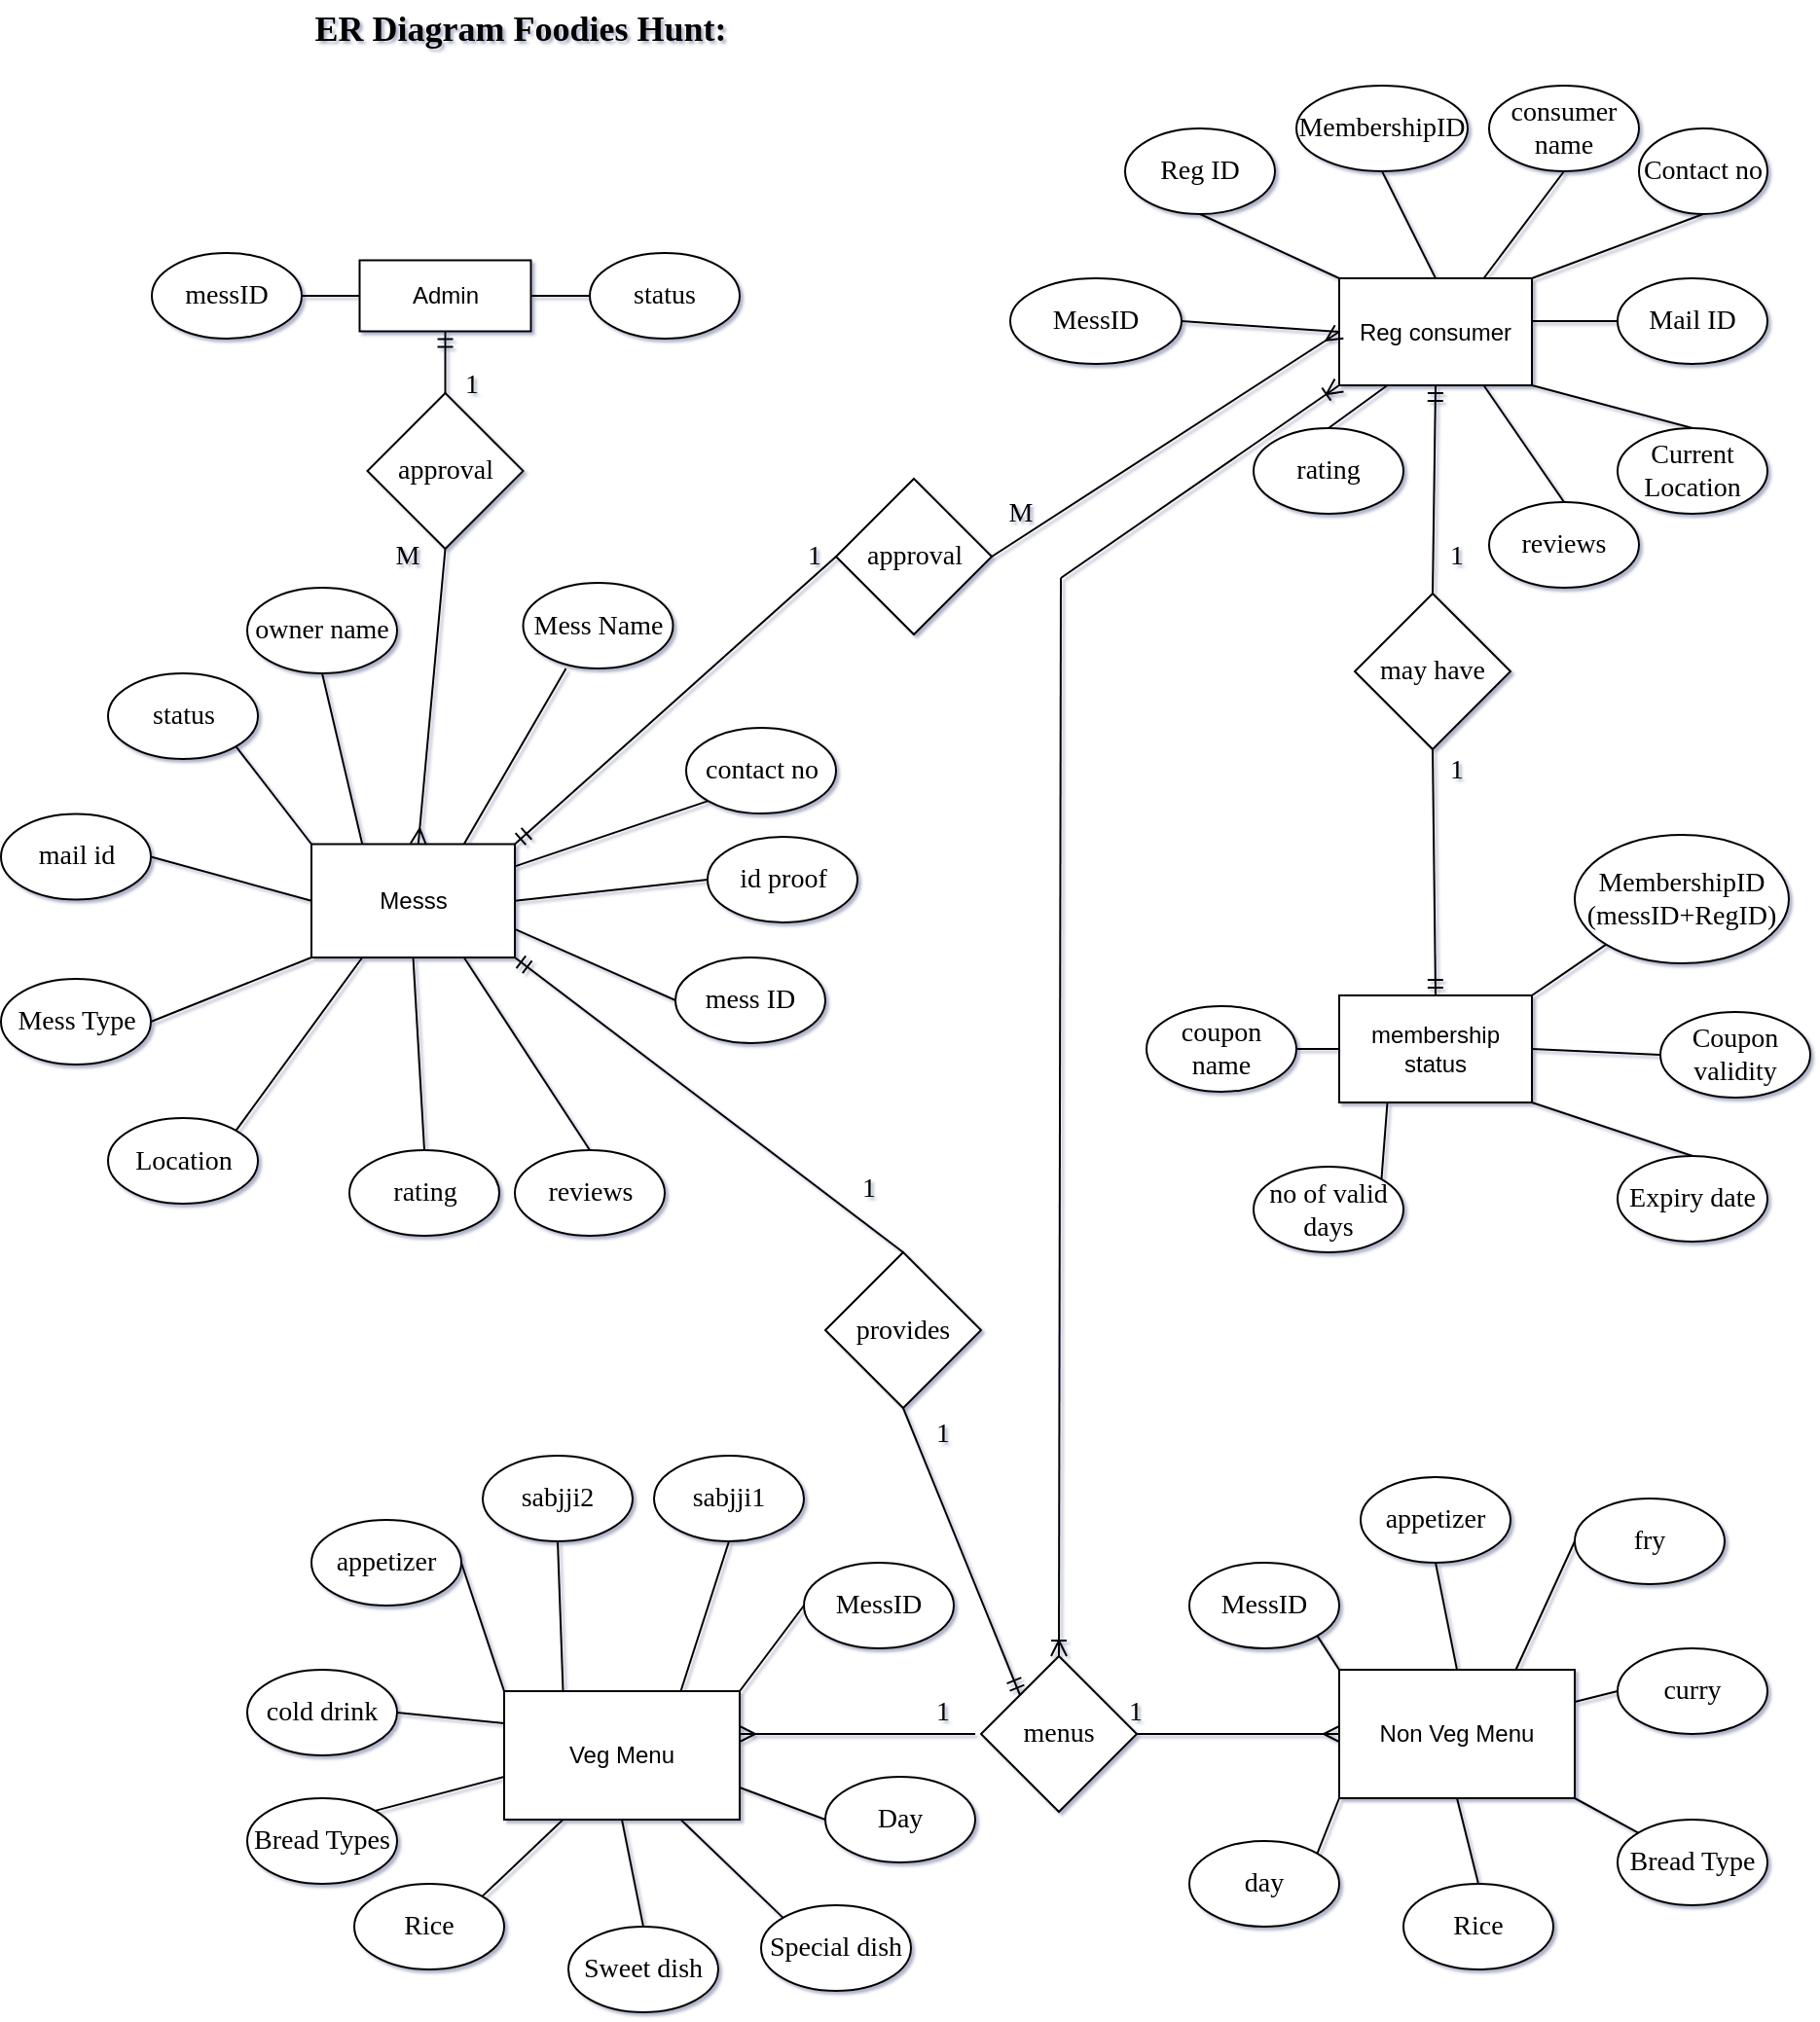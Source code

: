 <mxfile version="17.0.0" type="device"><diagram id="Vto8iyO0m0WYX1umRSHw" name="Page-1"><mxGraphModel dx="2048" dy="676" grid="1" gridSize="11" guides="1" tooltips="1" connect="1" arrows="1" fold="1" page="1" pageScale="1" pageWidth="827" pageHeight="1169" math="0" shadow="1"><root><mxCell id="0"/><mxCell id="1" parent="0"/><mxCell id="IKdw0gJrzsPJhtCmlgqK-18" style="edgeStyle=orthogonalEdgeStyle;rounded=0;orthogonalLoop=1;jettySize=auto;html=1;exitX=1;exitY=0;exitDx=0;exitDy=0;" parent="1" source="51Yl3CNWjhqK3Wz0sRvS-1" edge="1"><mxGeometry relative="1" as="geometry"><mxPoint x="160" y="445" as="targetPoint"/></mxGeometry></mxCell><mxCell id="51Yl3CNWjhqK3Wz0sRvS-1" value="Messs" style="rounded=0;whiteSpace=wrap;html=1;" parent="1" vertex="1"><mxGeometry x="55" y="444.75" width="104.5" height="58.25" as="geometry"/></mxCell><mxCell id="51Yl3CNWjhqK3Wz0sRvS-3" value="id proof" style="ellipse;whiteSpace=wrap;html=1;fontFamily=Times New Roman;fontSize=14;" parent="1" vertex="1"><mxGeometry x="258.5" y="441" width="77" height="44" as="geometry"/></mxCell><mxCell id="51Yl3CNWjhqK3Wz0sRvS-4" value="contact no" style="ellipse;whiteSpace=wrap;html=1;fontFamily=Times New Roman;fontSize=14;" parent="1" vertex="1"><mxGeometry x="247.5" y="385" width="77" height="44" as="geometry"/></mxCell><mxCell id="51Yl3CNWjhqK3Wz0sRvS-5" value="owner name" style="ellipse;whiteSpace=wrap;html=1;fontFamily=Times New Roman;fontSize=14;" parent="1" vertex="1"><mxGeometry x="22" y="313" width="77" height="44" as="geometry"/></mxCell><mxCell id="51Yl3CNWjhqK3Wz0sRvS-7" value="mail id" style="ellipse;whiteSpace=wrap;html=1;fontFamily=Times New Roman;fontSize=14;" parent="1" vertex="1"><mxGeometry x="-104.5" y="429.25" width="77" height="44" as="geometry"/></mxCell><mxCell id="51Yl3CNWjhqK3Wz0sRvS-13" value="reviews" style="ellipse;whiteSpace=wrap;html=1;fontFamily=Times New Roman;fontSize=14;" parent="1" vertex="1"><mxGeometry x="159.5" y="602" width="77" height="44" as="geometry"/></mxCell><mxCell id="51Yl3CNWjhqK3Wz0sRvS-14" value="status" style="ellipse;whiteSpace=wrap;html=1;fontFamily=Times New Roman;fontSize=14;" parent="1" vertex="1"><mxGeometry x="-49.5" y="357" width="77" height="44" as="geometry"/></mxCell><mxCell id="51Yl3CNWjhqK3Wz0sRvS-15" value="Mess Name" style="ellipse;whiteSpace=wrap;html=1;fontFamily=Times New Roman;fontSize=14;" parent="1" vertex="1"><mxGeometry x="163.75" y="310.5" width="77" height="44" as="geometry"/></mxCell><mxCell id="51Yl3CNWjhqK3Wz0sRvS-16" value="mess ID" style="ellipse;whiteSpace=wrap;html=1;fontFamily=Times New Roman;fontSize=14;" parent="1" vertex="1"><mxGeometry x="242" y="503" width="77" height="44" as="geometry"/></mxCell><mxCell id="51Yl3CNWjhqK3Wz0sRvS-17" value="rating" style="ellipse;whiteSpace=wrap;html=1;fontFamily=Times New Roman;fontSize=14;" parent="1" vertex="1"><mxGeometry x="74.5" y="602" width="77" height="44" as="geometry"/></mxCell><mxCell id="51Yl3CNWjhqK3Wz0sRvS-18" value="Mess Type" style="ellipse;whiteSpace=wrap;html=1;fontFamily=Times New Roman;fontSize=14;" parent="1" vertex="1"><mxGeometry x="-104.5" y="514" width="77" height="44" as="geometry"/></mxCell><mxCell id="51Yl3CNWjhqK3Wz0sRvS-19" value="Location" style="ellipse;whiteSpace=wrap;html=1;fontFamily=Times New Roman;fontSize=14;" parent="1" vertex="1"><mxGeometry x="-49.5" y="585.5" width="77" height="44" as="geometry"/></mxCell><mxCell id="51Yl3CNWjhqK3Wz0sRvS-22" value="membership status" style="rounded=0;whiteSpace=wrap;html=1;" parent="1" vertex="1"><mxGeometry x="583" y="522.5" width="99" height="55" as="geometry"/></mxCell><mxCell id="51Yl3CNWjhqK3Wz0sRvS-23" value="Coupon validity" style="ellipse;whiteSpace=wrap;html=1;fontFamily=Times New Roman;fontSize=14;" parent="1" vertex="1"><mxGeometry x="748" y="531" width="77" height="44" as="geometry"/></mxCell><mxCell id="51Yl3CNWjhqK3Wz0sRvS-24" value="Expiry date" style="ellipse;whiteSpace=wrap;html=1;fontFamily=Times New Roman;fontSize=14;" parent="1" vertex="1"><mxGeometry x="726" y="605" width="77" height="44" as="geometry"/></mxCell><mxCell id="51Yl3CNWjhqK3Wz0sRvS-25" value="MembershipID&lt;br&gt;(messID+RegID)" style="ellipse;whiteSpace=wrap;html=1;fontFamily=Times New Roman;fontSize=14;" parent="1" vertex="1"><mxGeometry x="704" y="440" width="110" height="66" as="geometry"/></mxCell><mxCell id="51Yl3CNWjhqK3Wz0sRvS-27" value="no of valid days" style="ellipse;whiteSpace=wrap;html=1;fontFamily=Times New Roman;fontSize=14;" parent="1" vertex="1"><mxGeometry x="539" y="610.5" width="77" height="44" as="geometry"/></mxCell><mxCell id="51Yl3CNWjhqK3Wz0sRvS-28" value="coupon name" style="ellipse;whiteSpace=wrap;html=1;fontFamily=Times New Roman;fontSize=14;" parent="1" vertex="1"><mxGeometry x="484" y="528" width="77" height="44" as="geometry"/></mxCell><mxCell id="51Yl3CNWjhqK3Wz0sRvS-33" value="Reg consumer" style="rounded=0;whiteSpace=wrap;html=1;" parent="1" vertex="1"><mxGeometry x="583" y="154" width="99" height="55" as="geometry"/></mxCell><mxCell id="51Yl3CNWjhqK3Wz0sRvS-34" value="Mail ID" style="ellipse;whiteSpace=wrap;html=1;fontFamily=Times New Roman;fontSize=14;" parent="1" vertex="1"><mxGeometry x="726" y="154" width="77" height="44" as="geometry"/></mxCell><mxCell id="51Yl3CNWjhqK3Wz0sRvS-35" value="reviews" style="ellipse;whiteSpace=wrap;html=1;fontFamily=Times New Roman;fontSize=14;" parent="1" vertex="1"><mxGeometry x="660" y="269" width="77" height="44" as="geometry"/></mxCell><mxCell id="51Yl3CNWjhqK3Wz0sRvS-36" value="consumer name" style="ellipse;whiteSpace=wrap;html=1;fontFamily=Times New Roman;fontSize=14;" parent="1" vertex="1"><mxGeometry x="660" y="55" width="77" height="44" as="geometry"/></mxCell><mxCell id="51Yl3CNWjhqK3Wz0sRvS-37" value="Current Location" style="ellipse;whiteSpace=wrap;html=1;fontFamily=Times New Roman;fontSize=14;" parent="1" vertex="1"><mxGeometry x="726" y="231" width="77" height="44" as="geometry"/></mxCell><mxCell id="51Yl3CNWjhqK3Wz0sRvS-38" value="rating" style="ellipse;whiteSpace=wrap;html=1;fontFamily=Times New Roman;fontSize=14;" parent="1" vertex="1"><mxGeometry x="539" y="231" width="77" height="44" as="geometry"/></mxCell><mxCell id="51Yl3CNWjhqK3Wz0sRvS-39" value="Reg ID" style="ellipse;whiteSpace=wrap;html=1;fontFamily=Times New Roman;fontSize=14;" parent="1" vertex="1"><mxGeometry x="473" y="77" width="77" height="44" as="geometry"/></mxCell><mxCell id="51Yl3CNWjhqK3Wz0sRvS-40" value="Contact no" style="ellipse;whiteSpace=wrap;html=1;fontFamily=Times New Roman;fontSize=14;" parent="1" vertex="1"><mxGeometry x="737" y="77" width="66" height="44" as="geometry"/></mxCell><mxCell id="51Yl3CNWjhqK3Wz0sRvS-45" value="Veg Menu" style="rounded=0;whiteSpace=wrap;html=1;" parent="1" vertex="1"><mxGeometry x="154" y="880" width="121" height="66" as="geometry"/></mxCell><mxCell id="51Yl3CNWjhqK3Wz0sRvS-46" value="MessID" style="ellipse;whiteSpace=wrap;html=1;fontFamily=Times New Roman;fontSize=14;" parent="1" vertex="1"><mxGeometry x="308" y="814" width="77" height="44" as="geometry"/></mxCell><mxCell id="51Yl3CNWjhqK3Wz0sRvS-47" value="Rice" style="ellipse;whiteSpace=wrap;html=1;fontFamily=Times New Roman;fontSize=14;" parent="1" vertex="1"><mxGeometry x="77" y="979" width="77" height="44" as="geometry"/></mxCell><mxCell id="51Yl3CNWjhqK3Wz0sRvS-48" value="cold drink" style="ellipse;whiteSpace=wrap;html=1;fontFamily=Times New Roman;fontSize=14;" parent="1" vertex="1"><mxGeometry x="22" y="869" width="77" height="44" as="geometry"/></mxCell><mxCell id="51Yl3CNWjhqK3Wz0sRvS-49" value="sabjji2" style="ellipse;whiteSpace=wrap;html=1;fontFamily=Times New Roman;fontSize=14;" parent="1" vertex="1"><mxGeometry x="143" y="759" width="77" height="44" as="geometry"/></mxCell><mxCell id="51Yl3CNWjhqK3Wz0sRvS-50" value="Sweet dish" style="ellipse;whiteSpace=wrap;html=1;fontFamily=Times New Roman;fontSize=14;" parent="1" vertex="1"><mxGeometry x="187" y="1001" width="77" height="44" as="geometry"/></mxCell><mxCell id="51Yl3CNWjhqK3Wz0sRvS-51" value="Bread Types" style="ellipse;whiteSpace=wrap;html=1;fontFamily=Times New Roman;fontSize=14;" parent="1" vertex="1"><mxGeometry x="22" y="935" width="77" height="44" as="geometry"/></mxCell><mxCell id="51Yl3CNWjhqK3Wz0sRvS-52" value="appetizer" style="ellipse;whiteSpace=wrap;html=1;fontFamily=Times New Roman;fontSize=14;" parent="1" vertex="1"><mxGeometry x="55" y="792" width="77" height="44" as="geometry"/></mxCell><mxCell id="51Yl3CNWjhqK3Wz0sRvS-53" value="sabjji1" style="ellipse;whiteSpace=wrap;html=1;fontFamily=Times New Roman;fontSize=14;" parent="1" vertex="1"><mxGeometry x="231" y="759" width="77" height="44" as="geometry"/></mxCell><mxCell id="51Yl3CNWjhqK3Wz0sRvS-54" value="Special dish" style="ellipse;whiteSpace=wrap;html=1;fontFamily=Times New Roman;fontSize=14;" parent="1" vertex="1"><mxGeometry x="286" y="990" width="77" height="44" as="geometry"/></mxCell><mxCell id="51Yl3CNWjhqK3Wz0sRvS-57" value="Day" style="ellipse;whiteSpace=wrap;html=1;fontFamily=Times New Roman;fontSize=14;" parent="1" vertex="1"><mxGeometry x="319" y="924" width="77" height="44" as="geometry"/></mxCell><mxCell id="51Yl3CNWjhqK3Wz0sRvS-58" value="Non Veg Menu" style="rounded=0;whiteSpace=wrap;html=1;" parent="1" vertex="1"><mxGeometry x="583" y="869" width="121" height="66" as="geometry"/></mxCell><mxCell id="51Yl3CNWjhqK3Wz0sRvS-59" value="MessID" style="ellipse;whiteSpace=wrap;html=1;fontFamily=Times New Roman;fontSize=14;" parent="1" vertex="1"><mxGeometry x="506" y="814" width="77" height="44" as="geometry"/></mxCell><mxCell id="51Yl3CNWjhqK3Wz0sRvS-60" value="Rice" style="ellipse;whiteSpace=wrap;html=1;fontFamily=Times New Roman;fontSize=14;" parent="1" vertex="1"><mxGeometry x="616" y="979" width="77" height="44" as="geometry"/></mxCell><mxCell id="51Yl3CNWjhqK3Wz0sRvS-62" value="fry" style="ellipse;whiteSpace=wrap;html=1;fontFamily=Times New Roman;fontSize=14;" parent="1" vertex="1"><mxGeometry x="704" y="781" width="77" height="44" as="geometry"/></mxCell><mxCell id="51Yl3CNWjhqK3Wz0sRvS-64" value="day" style="ellipse;whiteSpace=wrap;html=1;fontFamily=Times New Roman;fontSize=14;" parent="1" vertex="1"><mxGeometry x="506" y="957" width="77" height="44" as="geometry"/></mxCell><mxCell id="51Yl3CNWjhqK3Wz0sRvS-65" value="appetizer" style="ellipse;whiteSpace=wrap;html=1;fontFamily=Times New Roman;fontSize=14;" parent="1" vertex="1"><mxGeometry x="594" y="770" width="77" height="44" as="geometry"/></mxCell><mxCell id="51Yl3CNWjhqK3Wz0sRvS-66" value="curry" style="ellipse;whiteSpace=wrap;html=1;fontFamily=Times New Roman;fontSize=14;" parent="1" vertex="1"><mxGeometry x="726" y="858" width="77" height="44" as="geometry"/></mxCell><mxCell id="51Yl3CNWjhqK3Wz0sRvS-67" value="Bread Type" style="ellipse;whiteSpace=wrap;html=1;fontFamily=Times New Roman;fontSize=14;" parent="1" vertex="1"><mxGeometry x="726" y="946" width="77" height="44" as="geometry"/></mxCell><mxCell id="51Yl3CNWjhqK3Wz0sRvS-78" value="" style="endArrow=none;html=1;rounded=0;fontFamily=Times New Roman;fontSize=14;entryX=0.25;entryY=1;entryDx=0;entryDy=0;exitX=1;exitY=0;exitDx=0;exitDy=0;" parent="1" source="51Yl3CNWjhqK3Wz0sRvS-27" target="51Yl3CNWjhqK3Wz0sRvS-22" edge="1"><mxGeometry width="50" height="50" relative="1" as="geometry"><mxPoint x="396" y="853" as="sourcePoint"/><mxPoint x="446" y="803" as="targetPoint"/></mxGeometry></mxCell><mxCell id="51Yl3CNWjhqK3Wz0sRvS-79" value="" style="endArrow=none;html=1;rounded=0;fontFamily=Times New Roman;fontSize=14;entryX=1;entryY=1;entryDx=0;entryDy=0;exitX=0.5;exitY=0;exitDx=0;exitDy=0;" parent="1" source="51Yl3CNWjhqK3Wz0sRvS-24" target="51Yl3CNWjhqK3Wz0sRvS-22" edge="1"><mxGeometry width="50" height="50" relative="1" as="geometry"><mxPoint x="407" y="864" as="sourcePoint"/><mxPoint x="457" y="814" as="targetPoint"/></mxGeometry></mxCell><mxCell id="51Yl3CNWjhqK3Wz0sRvS-80" value="" style="endArrow=none;html=1;rounded=0;fontFamily=Times New Roman;fontSize=14;exitX=0;exitY=0.5;exitDx=0;exitDy=0;" parent="1" source="51Yl3CNWjhqK3Wz0sRvS-22" edge="1"><mxGeometry width="50" height="50" relative="1" as="geometry"><mxPoint x="418" y="875" as="sourcePoint"/><mxPoint x="561" y="550" as="targetPoint"/></mxGeometry></mxCell><mxCell id="51Yl3CNWjhqK3Wz0sRvS-82" value="" style="endArrow=none;html=1;rounded=0;fontFamily=Times New Roman;fontSize=14;entryX=0;entryY=1;entryDx=0;entryDy=0;exitX=1;exitY=0;exitDx=0;exitDy=0;" parent="1" source="51Yl3CNWjhqK3Wz0sRvS-22" target="51Yl3CNWjhqK3Wz0sRvS-25" edge="1"><mxGeometry width="50" height="50" relative="1" as="geometry"><mxPoint x="682" y="517" as="sourcePoint"/><mxPoint x="668.25" y="588.5" as="targetPoint"/></mxGeometry></mxCell><mxCell id="51Yl3CNWjhqK3Wz0sRvS-84" value="" style="endArrow=none;html=1;rounded=0;fontFamily=Times New Roman;fontSize=14;entryX=0;entryY=0.5;entryDx=0;entryDy=0;exitX=1;exitY=0.5;exitDx=0;exitDy=0;" parent="1" source="51Yl3CNWjhqK3Wz0sRvS-22" target="51Yl3CNWjhqK3Wz0sRvS-23" edge="1"><mxGeometry width="50" height="50" relative="1" as="geometry"><mxPoint x="698.5" y="665.5" as="sourcePoint"/><mxPoint x="690.25" y="610.5" as="targetPoint"/></mxGeometry></mxCell><mxCell id="51Yl3CNWjhqK3Wz0sRvS-89" value="" style="endArrow=none;html=1;rounded=0;fontFamily=Times New Roman;fontSize=14;entryX=0;entryY=0.5;entryDx=0;entryDy=0;exitX=1;exitY=0;exitDx=0;exitDy=0;" parent="1" source="51Yl3CNWjhqK3Wz0sRvS-45" target="51Yl3CNWjhqK3Wz0sRvS-46" edge="1"><mxGeometry width="50" height="50" relative="1" as="geometry"><mxPoint x="297" y="864" as="sourcePoint"/><mxPoint x="347" y="814" as="targetPoint"/></mxGeometry></mxCell><mxCell id="51Yl3CNWjhqK3Wz0sRvS-90" value="" style="endArrow=none;html=1;rounded=0;fontFamily=Times New Roman;fontSize=14;entryX=1;entryY=0.5;entryDx=0;entryDy=0;exitX=0;exitY=0;exitDx=0;exitDy=0;" parent="1" source="51Yl3CNWjhqK3Wz0sRvS-45" target="51Yl3CNWjhqK3Wz0sRvS-52" edge="1"><mxGeometry width="50" height="50" relative="1" as="geometry"><mxPoint x="286" y="891" as="sourcePoint"/><mxPoint x="319.0" y="847" as="targetPoint"/></mxGeometry></mxCell><mxCell id="51Yl3CNWjhqK3Wz0sRvS-91" value="" style="endArrow=none;html=1;rounded=0;fontFamily=Times New Roman;fontSize=14;exitX=1;exitY=0;exitDx=0;exitDy=0;" parent="1" source="51Yl3CNWjhqK3Wz0sRvS-51" edge="1"><mxGeometry width="50" height="50" relative="1" as="geometry"><mxPoint x="297" y="902" as="sourcePoint"/><mxPoint x="154" y="924" as="targetPoint"/></mxGeometry></mxCell><mxCell id="51Yl3CNWjhqK3Wz0sRvS-92" value="" style="endArrow=none;html=1;rounded=0;fontFamily=Times New Roman;fontSize=14;entryX=1;entryY=0;entryDx=0;entryDy=0;exitX=0.25;exitY=1;exitDx=0;exitDy=0;" parent="1" source="51Yl3CNWjhqK3Wz0sRvS-45" target="51Yl3CNWjhqK3Wz0sRvS-47" edge="1"><mxGeometry width="50" height="50" relative="1" as="geometry"><mxPoint x="308" y="913" as="sourcePoint"/><mxPoint x="341.0" y="869" as="targetPoint"/></mxGeometry></mxCell><mxCell id="51Yl3CNWjhqK3Wz0sRvS-93" value="" style="endArrow=none;html=1;rounded=0;fontFamily=Times New Roman;fontSize=14;entryX=0.5;entryY=0;entryDx=0;entryDy=0;exitX=0.5;exitY=1;exitDx=0;exitDy=0;" parent="1" source="51Yl3CNWjhqK3Wz0sRvS-45" target="51Yl3CNWjhqK3Wz0sRvS-50" edge="1"><mxGeometry width="50" height="50" relative="1" as="geometry"><mxPoint x="319" y="924" as="sourcePoint"/><mxPoint x="352.0" y="880" as="targetPoint"/></mxGeometry></mxCell><mxCell id="51Yl3CNWjhqK3Wz0sRvS-94" value="" style="endArrow=none;html=1;rounded=0;fontFamily=Times New Roman;fontSize=14;entryX=0;entryY=0;entryDx=0;entryDy=0;exitX=0.75;exitY=1;exitDx=0;exitDy=0;" parent="1" source="51Yl3CNWjhqK3Wz0sRvS-45" target="51Yl3CNWjhqK3Wz0sRvS-54" edge="1"><mxGeometry width="50" height="50" relative="1" as="geometry"><mxPoint x="330" y="935" as="sourcePoint"/><mxPoint x="363.0" y="891" as="targetPoint"/></mxGeometry></mxCell><mxCell id="51Yl3CNWjhqK3Wz0sRvS-95" value="" style="endArrow=none;html=1;rounded=0;fontFamily=Times New Roman;fontSize=14;entryX=0;entryY=0.5;entryDx=0;entryDy=0;exitX=1;exitY=0.75;exitDx=0;exitDy=0;" parent="1" source="51Yl3CNWjhqK3Wz0sRvS-45" target="51Yl3CNWjhqK3Wz0sRvS-57" edge="1"><mxGeometry width="50" height="50" relative="1" as="geometry"><mxPoint x="341" y="946" as="sourcePoint"/><mxPoint x="374.0" y="902" as="targetPoint"/></mxGeometry></mxCell><mxCell id="51Yl3CNWjhqK3Wz0sRvS-97" value="" style="endArrow=none;html=1;rounded=0;fontFamily=Times New Roman;fontSize=14;entryX=0.5;entryY=1;entryDx=0;entryDy=0;exitX=0.25;exitY=0;exitDx=0;exitDy=0;" parent="1" source="51Yl3CNWjhqK3Wz0sRvS-45" target="51Yl3CNWjhqK3Wz0sRvS-49" edge="1"><mxGeometry width="50" height="50" relative="1" as="geometry"><mxPoint x="297" y="902" as="sourcePoint"/><mxPoint x="330.0" y="858" as="targetPoint"/></mxGeometry></mxCell><mxCell id="51Yl3CNWjhqK3Wz0sRvS-98" value="" style="endArrow=none;html=1;rounded=0;fontFamily=Times New Roman;fontSize=14;entryX=0.5;entryY=1;entryDx=0;entryDy=0;exitX=0.75;exitY=0;exitDx=0;exitDy=0;" parent="1" source="51Yl3CNWjhqK3Wz0sRvS-45" target="51Yl3CNWjhqK3Wz0sRvS-53" edge="1"><mxGeometry width="50" height="50" relative="1" as="geometry"><mxPoint x="308" y="913" as="sourcePoint"/><mxPoint x="341.0" y="869" as="targetPoint"/></mxGeometry></mxCell><mxCell id="51Yl3CNWjhqK3Wz0sRvS-99" value="" style="endArrow=none;html=1;rounded=0;fontFamily=Times New Roman;fontSize=14;entryX=1;entryY=1;entryDx=0;entryDy=0;exitX=0;exitY=0;exitDx=0;exitDy=0;" parent="1" source="51Yl3CNWjhqK3Wz0sRvS-58" target="51Yl3CNWjhqK3Wz0sRvS-59" edge="1"><mxGeometry width="50" height="50" relative="1" as="geometry"><mxPoint x="319" y="924" as="sourcePoint"/><mxPoint x="352.0" y="880" as="targetPoint"/></mxGeometry></mxCell><mxCell id="51Yl3CNWjhqK3Wz0sRvS-100" value="" style="endArrow=none;html=1;rounded=0;fontFamily=Times New Roman;fontSize=14;entryX=0.5;entryY=1;entryDx=0;entryDy=0;exitX=0.5;exitY=0;exitDx=0;exitDy=0;" parent="1" source="51Yl3CNWjhqK3Wz0sRvS-60" target="51Yl3CNWjhqK3Wz0sRvS-58" edge="1"><mxGeometry width="50" height="50" relative="1" as="geometry"><mxPoint x="330" y="935" as="sourcePoint"/><mxPoint x="363.0" y="891" as="targetPoint"/></mxGeometry></mxCell><mxCell id="51Yl3CNWjhqK3Wz0sRvS-101" value="" style="endArrow=none;html=1;rounded=0;fontFamily=Times New Roman;fontSize=14;entryX=0;entryY=1;entryDx=0;entryDy=0;exitX=1;exitY=0;exitDx=0;exitDy=0;" parent="1" source="51Yl3CNWjhqK3Wz0sRvS-64" target="51Yl3CNWjhqK3Wz0sRvS-58" edge="1"><mxGeometry width="50" height="50" relative="1" as="geometry"><mxPoint x="341" y="946" as="sourcePoint"/><mxPoint x="374.0" y="902" as="targetPoint"/></mxGeometry></mxCell><mxCell id="51Yl3CNWjhqK3Wz0sRvS-102" value="" style="endArrow=none;html=1;rounded=0;fontFamily=Times New Roman;fontSize=14;entryX=0;entryY=0.25;entryDx=0;entryDy=0;exitX=1;exitY=0.5;exitDx=0;exitDy=0;" parent="1" source="51Yl3CNWjhqK3Wz0sRvS-48" target="51Yl3CNWjhqK3Wz0sRvS-45" edge="1"><mxGeometry width="50" height="50" relative="1" as="geometry"><mxPoint x="352" y="957" as="sourcePoint"/><mxPoint x="385.0" y="913" as="targetPoint"/></mxGeometry></mxCell><mxCell id="51Yl3CNWjhqK3Wz0sRvS-105" value="" style="endArrow=none;html=1;rounded=0;fontFamily=Times New Roman;fontSize=14;entryX=0.75;entryY=0;entryDx=0;entryDy=0;exitX=0;exitY=0.5;exitDx=0;exitDy=0;" parent="1" source="51Yl3CNWjhqK3Wz0sRvS-62" target="51Yl3CNWjhqK3Wz0sRvS-58" edge="1"><mxGeometry width="50" height="50" relative="1" as="geometry"><mxPoint x="665.5" y="990.0" as="sourcePoint"/><mxPoint x="654.5" y="946.0" as="targetPoint"/></mxGeometry></mxCell><mxCell id="51Yl3CNWjhqK3Wz0sRvS-106" value="" style="endArrow=none;html=1;rounded=0;fontFamily=Times New Roman;fontSize=14;entryX=1;entryY=0.25;entryDx=0;entryDy=0;exitX=0;exitY=0.5;exitDx=0;exitDy=0;" parent="1" source="51Yl3CNWjhqK3Wz0sRvS-66" target="51Yl3CNWjhqK3Wz0sRvS-58" edge="1"><mxGeometry width="50" height="50" relative="1" as="geometry"><mxPoint x="676.5" y="1001.0" as="sourcePoint"/><mxPoint x="665.5" y="957.0" as="targetPoint"/></mxGeometry></mxCell><mxCell id="51Yl3CNWjhqK3Wz0sRvS-107" value="" style="endArrow=none;html=1;rounded=0;fontFamily=Times New Roman;fontSize=14;entryX=1;entryY=1;entryDx=0;entryDy=0;" parent="1" source="51Yl3CNWjhqK3Wz0sRvS-67" target="51Yl3CNWjhqK3Wz0sRvS-58" edge="1"><mxGeometry width="50" height="50" relative="1" as="geometry"><mxPoint x="687.5" y="1012.0" as="sourcePoint"/><mxPoint x="676.5" y="968.0" as="targetPoint"/></mxGeometry></mxCell><mxCell id="51Yl3CNWjhqK3Wz0sRvS-108" value="" style="endArrow=none;html=1;rounded=0;fontFamily=Times New Roman;fontSize=14;entryX=0.5;entryY=1;entryDx=0;entryDy=0;exitX=0.5;exitY=0;exitDx=0;exitDy=0;" parent="1" source="51Yl3CNWjhqK3Wz0sRvS-58" target="51Yl3CNWjhqK3Wz0sRvS-65" edge="1"><mxGeometry width="50" height="50" relative="1" as="geometry"><mxPoint x="715.0" y="814" as="sourcePoint"/><mxPoint x="684.75" y="880.0" as="targetPoint"/></mxGeometry></mxCell><mxCell id="51Yl3CNWjhqK3Wz0sRvS-112" value="" style="endArrow=none;html=1;rounded=0;fontFamily=Times New Roman;fontSize=14;exitX=0;exitY=0.5;exitDx=0;exitDy=0;entryX=1;entryY=0.5;entryDx=0;entryDy=0;" parent="1" source="51Yl3CNWjhqK3Wz0sRvS-33" target="38lO0TUsVuFEZezwc52u-1" edge="1"><mxGeometry width="50" height="50" relative="1" as="geometry"><mxPoint x="319" y="205.5" as="sourcePoint"/><mxPoint x="517" y="176" as="targetPoint"/></mxGeometry></mxCell><mxCell id="51Yl3CNWjhqK3Wz0sRvS-113" value="" style="endArrow=none;html=1;rounded=0;fontFamily=Times New Roman;fontSize=14;entryX=0.5;entryY=1;entryDx=0;entryDy=0;exitX=0;exitY=0;exitDx=0;exitDy=0;" parent="1" source="51Yl3CNWjhqK3Wz0sRvS-33" target="51Yl3CNWjhqK3Wz0sRvS-39" edge="1"><mxGeometry width="50" height="50" relative="1" as="geometry"><mxPoint x="330" y="216.5" as="sourcePoint"/><mxPoint x="363.407" y="180.631" as="targetPoint"/></mxGeometry></mxCell><mxCell id="51Yl3CNWjhqK3Wz0sRvS-117" value="" style="endArrow=none;html=1;rounded=0;fontFamily=Times New Roman;fontSize=14;entryX=0;entryY=0.5;entryDx=0;entryDy=0;" parent="1" target="51Yl3CNWjhqK3Wz0sRvS-34" edge="1"><mxGeometry width="50" height="50" relative="1" as="geometry"><mxPoint x="682" y="176" as="sourcePoint"/><mxPoint x="522.5" y="132" as="targetPoint"/></mxGeometry></mxCell><mxCell id="51Yl3CNWjhqK3Wz0sRvS-118" value="" style="endArrow=none;html=1;rounded=0;fontFamily=Times New Roman;fontSize=14;entryX=0.5;entryY=1;entryDx=0;entryDy=0;" parent="1" target="51Yl3CNWjhqK3Wz0sRvS-40" edge="1"><mxGeometry width="50" height="50" relative="1" as="geometry"><mxPoint x="682" y="154" as="sourcePoint"/><mxPoint x="533.5" y="143" as="targetPoint"/></mxGeometry></mxCell><mxCell id="51Yl3CNWjhqK3Wz0sRvS-119" value="" style="endArrow=none;html=1;rounded=0;fontFamily=Times New Roman;fontSize=14;entryX=0.5;entryY=1;entryDx=0;entryDy=0;exitX=0.75;exitY=0;exitDx=0;exitDy=0;" parent="1" source="51Yl3CNWjhqK3Wz0sRvS-33" target="51Yl3CNWjhqK3Wz0sRvS-36" edge="1"><mxGeometry width="50" height="50" relative="1" as="geometry"><mxPoint x="616" y="187" as="sourcePoint"/><mxPoint x="544.5" y="154" as="targetPoint"/></mxGeometry></mxCell><mxCell id="51Yl3CNWjhqK3Wz0sRvS-120" value="" style="endArrow=none;html=1;rounded=0;fontFamily=Times New Roman;fontSize=14;exitX=0.75;exitY=1;exitDx=0;exitDy=0;entryX=0.5;entryY=0;entryDx=0;entryDy=0;" parent="1" source="51Yl3CNWjhqK3Wz0sRvS-33" target="51Yl3CNWjhqK3Wz0sRvS-35" edge="1"><mxGeometry width="50" height="50" relative="1" as="geometry"><mxPoint x="627" y="220" as="sourcePoint"/><mxPoint x="627" y="253" as="targetPoint"/></mxGeometry></mxCell><mxCell id="51Yl3CNWjhqK3Wz0sRvS-121" value="" style="endArrow=none;html=1;rounded=0;fontFamily=Times New Roman;fontSize=14;entryX=0.5;entryY=0;entryDx=0;entryDy=0;exitX=1;exitY=1;exitDx=0;exitDy=0;" parent="1" source="51Yl3CNWjhqK3Wz0sRvS-33" target="51Yl3CNWjhqK3Wz0sRvS-37" edge="1"><mxGeometry width="50" height="50" relative="1" as="geometry"><mxPoint x="693" y="187" as="sourcePoint"/><mxPoint x="737.0" y="187" as="targetPoint"/></mxGeometry></mxCell><mxCell id="51Yl3CNWjhqK3Wz0sRvS-126" value="provides" style="rhombus;whiteSpace=wrap;html=1;fontFamily=Times New Roman;fontSize=14;direction=east;" parent="1" vertex="1"><mxGeometry x="319" y="654.5" width="80" height="80" as="geometry"/></mxCell><mxCell id="51Yl3CNWjhqK3Wz0sRvS-147" value="menus" style="rhombus;whiteSpace=wrap;html=1;fontFamily=Times New Roman;fontSize=14;" parent="1" vertex="1"><mxGeometry x="399" y="862" width="80" height="80" as="geometry"/></mxCell><mxCell id="51Yl3CNWjhqK3Wz0sRvS-158" value="1" style="text;html=1;strokeColor=none;fillColor=none;align=center;verticalAlign=middle;whiteSpace=wrap;rounded=0;fontFamily=Times New Roman;fontSize=14;" parent="1" vertex="1"><mxGeometry x="374" y="737" width="11" height="22" as="geometry"/></mxCell><mxCell id="51Yl3CNWjhqK3Wz0sRvS-159" value="1" style="text;html=1;strokeColor=none;fillColor=none;align=center;verticalAlign=middle;whiteSpace=wrap;rounded=0;fontFamily=Times New Roman;fontSize=14;" parent="1" vertex="1"><mxGeometry x="335.5" y="610.5" width="11" height="22" as="geometry"/></mxCell><mxCell id="51Yl3CNWjhqK3Wz0sRvS-161" value="1" style="text;html=1;strokeColor=none;fillColor=none;align=center;verticalAlign=middle;whiteSpace=wrap;rounded=0;fontFamily=Times New Roman;fontSize=14;" parent="1" vertex="1"><mxGeometry x="374" y="880" width="11" height="22" as="geometry"/></mxCell><mxCell id="51Yl3CNWjhqK3Wz0sRvS-162" value="1" style="text;html=1;strokeColor=none;fillColor=none;align=center;verticalAlign=middle;whiteSpace=wrap;rounded=0;fontFamily=Times New Roman;fontSize=14;" parent="1" vertex="1"><mxGeometry x="473" y="880" width="11" height="22" as="geometry"/></mxCell><mxCell id="38lO0TUsVuFEZezwc52u-1" value="MessID" style="ellipse;whiteSpace=wrap;html=1;fontFamily=Times New Roman;fontSize=14;" parent="1" vertex="1"><mxGeometry x="414" y="154" width="88" height="44" as="geometry"/></mxCell><mxCell id="38lO0TUsVuFEZezwc52u-4" value="" style="endArrow=none;html=1;rounded=0;fontFamily=Times New Roman;fontSize=14;exitX=0.25;exitY=1;exitDx=0;exitDy=0;entryX=0.5;entryY=0;entryDx=0;entryDy=0;" parent="1" source="51Yl3CNWjhqK3Wz0sRvS-33" target="51Yl3CNWjhqK3Wz0sRvS-38" edge="1"><mxGeometry width="50" height="50" relative="1" as="geometry"><mxPoint x="594" y="178.75" as="sourcePoint"/><mxPoint x="594" y="231" as="targetPoint"/></mxGeometry></mxCell><mxCell id="38lO0TUsVuFEZezwc52u-7" value="may have" style="rhombus;whiteSpace=wrap;html=1;fontFamily=Times New Roman;fontSize=14;" parent="1" vertex="1"><mxGeometry x="591" y="316" width="80" height="80" as="geometry"/></mxCell><mxCell id="38lO0TUsVuFEZezwc52u-16" value="1" style="text;html=1;strokeColor=none;fillColor=none;align=center;verticalAlign=middle;whiteSpace=wrap;rounded=0;fontFamily=Times New Roman;fontSize=14;" parent="1" vertex="1"><mxGeometry x="638" y="396" width="11" height="22" as="geometry"/></mxCell><mxCell id="38lO0TUsVuFEZezwc52u-17" value="1" style="text;html=1;strokeColor=none;fillColor=none;align=center;verticalAlign=middle;whiteSpace=wrap;rounded=0;fontFamily=Times New Roman;fontSize=14;" parent="1" vertex="1"><mxGeometry x="638" y="286" width="11" height="22" as="geometry"/></mxCell><mxCell id="38lO0TUsVuFEZezwc52u-23" value="Admin" style="rounded=0;whiteSpace=wrap;html=1;" parent="1" vertex="1"><mxGeometry x="79.75" y="144.75" width="88" height="36.5" as="geometry"/></mxCell><mxCell id="38lO0TUsVuFEZezwc52u-28" value="approval" style="rhombus;whiteSpace=wrap;html=1;fontFamily=Times New Roman;fontSize=14;" parent="1" vertex="1"><mxGeometry x="83.75" y="213" width="80" height="80" as="geometry"/></mxCell><mxCell id="38lO0TUsVuFEZezwc52u-35" value="messID" style="ellipse;whiteSpace=wrap;html=1;fontFamily=Times New Roman;fontSize=14;" parent="1" vertex="1"><mxGeometry x="-27" y="141" width="77" height="44" as="geometry"/></mxCell><mxCell id="38lO0TUsVuFEZezwc52u-36" value="" style="endArrow=none;html=1;rounded=0;fontFamily=Times New Roman;fontSize=14;entryX=1;entryY=0.5;entryDx=0;entryDy=0;exitX=0;exitY=0.5;exitDx=0;exitDy=0;" parent="1" source="38lO0TUsVuFEZezwc52u-23" target="38lO0TUsVuFEZezwc52u-35" edge="1"><mxGeometry width="50" height="50" relative="1" as="geometry"><mxPoint x="72.343" y="141.631" as="sourcePoint"/><mxPoint x="100.25" y="188.5" as="targetPoint"/></mxGeometry></mxCell><mxCell id="38lO0TUsVuFEZezwc52u-42" value="&lt;font face=&quot;Times New Roman&quot; style=&quot;font-size: 18px&quot;&gt;&lt;b&gt;ER Diagram Foodies Hunt:&lt;/b&gt;&lt;/font&gt;" style="text;html=1;strokeColor=none;fillColor=none;align=center;verticalAlign=middle;whiteSpace=wrap;rounded=0;" parent="1" vertex="1"><mxGeometry x="50" y="11" width="225" height="30" as="geometry"/></mxCell><mxCell id="38lO0TUsVuFEZezwc52u-46" value="1" style="text;html=1;strokeColor=none;fillColor=none;align=center;verticalAlign=middle;whiteSpace=wrap;rounded=0;fontFamily=Times New Roman;fontSize=14;" parent="1" vertex="1"><mxGeometry x="308" y="286" width="11" height="22" as="geometry"/></mxCell><mxCell id="38lO0TUsVuFEZezwc52u-47" value="M" style="text;html=1;strokeColor=none;fillColor=none;align=center;verticalAlign=middle;whiteSpace=wrap;rounded=0;fontFamily=Times New Roman;fontSize=14;" parent="1" vertex="1"><mxGeometry x="414" y="264" width="11" height="22" as="geometry"/></mxCell><mxCell id="IKdw0gJrzsPJhtCmlgqK-2" value="" style="endArrow=none;html=1;rounded=0;fontFamily=Times New Roman;fontSize=18;entryX=0;entryY=1;entryDx=0;entryDy=0;" parent="1" source="51Yl3CNWjhqK3Wz0sRvS-1" target="51Yl3CNWjhqK3Wz0sRvS-4" edge="1"><mxGeometry width="50" height="50" relative="1" as="geometry"><mxPoint x="577.5" y="285.75" as="sourcePoint"/><mxPoint x="470.5" y="287" as="targetPoint"/></mxGeometry></mxCell><mxCell id="IKdw0gJrzsPJhtCmlgqK-3" value="" style="endArrow=none;html=1;rounded=0;fontFamily=Times New Roman;fontSize=18;entryX=0.286;entryY=1;entryDx=0;entryDy=0;exitX=0.75;exitY=0;exitDx=0;exitDy=0;entryPerimeter=0;" parent="1" source="51Yl3CNWjhqK3Wz0sRvS-1" target="51Yl3CNWjhqK3Wz0sRvS-15" edge="1"><mxGeometry width="50" height="50" relative="1" as="geometry"><mxPoint x="169.981" y="455.75" as="sourcePoint"/><mxPoint x="258.955" y="405.658" as="targetPoint"/></mxGeometry></mxCell><mxCell id="IKdw0gJrzsPJhtCmlgqK-4" value="" style="endArrow=none;html=1;rounded=0;fontFamily=Times New Roman;fontSize=18;entryX=0;entryY=0.5;entryDx=0;entryDy=0;exitX=1;exitY=0.75;exitDx=0;exitDy=0;" parent="1" source="51Yl3CNWjhqK3Wz0sRvS-1" target="51Yl3CNWjhqK3Wz0sRvS-16" edge="1"><mxGeometry width="50" height="50" relative="1" as="geometry"><mxPoint x="180.981" y="466.75" as="sourcePoint"/><mxPoint x="269.955" y="416.658" as="targetPoint"/></mxGeometry></mxCell><mxCell id="IKdw0gJrzsPJhtCmlgqK-5" value="" style="endArrow=none;html=1;rounded=0;fontFamily=Times New Roman;fontSize=18;entryX=0;entryY=0.5;entryDx=0;entryDy=0;exitX=1;exitY=0.5;exitDx=0;exitDy=0;" parent="1" source="51Yl3CNWjhqK3Wz0sRvS-1" target="51Yl3CNWjhqK3Wz0sRvS-3" edge="1"><mxGeometry width="50" height="50" relative="1" as="geometry"><mxPoint x="191.981" y="477.75" as="sourcePoint"/><mxPoint x="280.955" y="427.658" as="targetPoint"/></mxGeometry></mxCell><mxCell id="IKdw0gJrzsPJhtCmlgqK-6" value="" style="endArrow=none;html=1;rounded=0;fontFamily=Times New Roman;fontSize=18;entryX=1;entryY=0.5;entryDx=0;entryDy=0;exitX=0;exitY=0.5;exitDx=0;exitDy=0;" parent="1" source="51Yl3CNWjhqK3Wz0sRvS-1" target="51Yl3CNWjhqK3Wz0sRvS-7" edge="1"><mxGeometry width="50" height="50" relative="1" as="geometry"><mxPoint x="144.375" y="455.75" as="sourcePoint"/><mxPoint x="203.522" y="371" as="targetPoint"/></mxGeometry></mxCell><mxCell id="IKdw0gJrzsPJhtCmlgqK-7" value="" style="endArrow=none;html=1;rounded=0;fontFamily=Times New Roman;fontSize=18;entryX=1;entryY=0.5;entryDx=0;entryDy=0;exitX=0;exitY=1;exitDx=0;exitDy=0;" parent="1" source="51Yl3CNWjhqK3Wz0sRvS-1" target="51Yl3CNWjhqK3Wz0sRvS-18" edge="1"><mxGeometry width="50" height="50" relative="1" as="geometry"><mxPoint x="155.375" y="466.75" as="sourcePoint"/><mxPoint x="214.522" y="382" as="targetPoint"/></mxGeometry></mxCell><mxCell id="IKdw0gJrzsPJhtCmlgqK-8" value="" style="endArrow=none;html=1;rounded=0;fontFamily=Times New Roman;fontSize=18;entryX=1;entryY=1;entryDx=0;entryDy=0;exitX=0;exitY=0;exitDx=0;exitDy=0;" parent="1" source="51Yl3CNWjhqK3Wz0sRvS-1" target="51Yl3CNWjhqK3Wz0sRvS-14" edge="1"><mxGeometry width="50" height="50" relative="1" as="geometry"><mxPoint x="166.375" y="477.75" as="sourcePoint"/><mxPoint x="225.522" y="393" as="targetPoint"/></mxGeometry></mxCell><mxCell id="IKdw0gJrzsPJhtCmlgqK-9" value="" style="endArrow=none;html=1;rounded=0;fontFamily=Times New Roman;fontSize=18;entryX=0.5;entryY=1;entryDx=0;entryDy=0;exitX=0.25;exitY=0;exitDx=0;exitDy=0;" parent="1" source="51Yl3CNWjhqK3Wz0sRvS-1" target="51Yl3CNWjhqK3Wz0sRvS-5" edge="1"><mxGeometry width="50" height="50" relative="1" as="geometry"><mxPoint x="177.375" y="488.75" as="sourcePoint"/><mxPoint x="236.522" y="404" as="targetPoint"/></mxGeometry></mxCell><mxCell id="IKdw0gJrzsPJhtCmlgqK-11" value="" style="endArrow=none;html=1;rounded=0;fontFamily=Times New Roman;fontSize=18;entryX=1;entryY=0;entryDx=0;entryDy=0;exitX=0.25;exitY=1;exitDx=0;exitDy=0;" parent="1" source="51Yl3CNWjhqK3Wz0sRvS-1" target="51Yl3CNWjhqK3Wz0sRvS-19" edge="1"><mxGeometry width="50" height="50" relative="1" as="geometry"><mxPoint x="66" y="514" as="sourcePoint"/><mxPoint x="-16.5" y="547" as="targetPoint"/></mxGeometry></mxCell><mxCell id="IKdw0gJrzsPJhtCmlgqK-12" value="" style="endArrow=none;html=1;rounded=0;fontFamily=Times New Roman;fontSize=18;entryX=0.5;entryY=0;entryDx=0;entryDy=0;exitX=0.5;exitY=1;exitDx=0;exitDy=0;" parent="1" source="51Yl3CNWjhqK3Wz0sRvS-1" target="51Yl3CNWjhqK3Wz0sRvS-17" edge="1"><mxGeometry width="50" height="50" relative="1" as="geometry"><mxPoint x="77" y="525" as="sourcePoint"/><mxPoint x="-5.5" y="558" as="targetPoint"/></mxGeometry></mxCell><mxCell id="IKdw0gJrzsPJhtCmlgqK-13" value="" style="endArrow=none;html=1;rounded=0;fontFamily=Times New Roman;fontSize=18;entryX=0.5;entryY=0;entryDx=0;entryDy=0;exitX=0.75;exitY=1;exitDx=0;exitDy=0;" parent="1" source="51Yl3CNWjhqK3Wz0sRvS-1" target="51Yl3CNWjhqK3Wz0sRvS-13" edge="1"><mxGeometry width="50" height="50" relative="1" as="geometry"><mxPoint x="88" y="536" as="sourcePoint"/><mxPoint x="5.5" y="569" as="targetPoint"/></mxGeometry></mxCell><mxCell id="IKdw0gJrzsPJhtCmlgqK-23" value="M" style="text;html=1;strokeColor=none;fillColor=none;align=center;verticalAlign=middle;whiteSpace=wrap;rounded=0;fontFamily=Times New Roman;fontSize=14;" parent="1" vertex="1"><mxGeometry x="99" y="286" width="11" height="22" as="geometry"/></mxCell><mxCell id="IKdw0gJrzsPJhtCmlgqK-29" value="" style="fontSize=12;html=1;endArrow=ERmandOne;rounded=0;entryX=0.5;entryY=1;entryDx=0;entryDy=0;exitX=0.5;exitY=0;exitDx=0;exitDy=0;" parent="1" source="38lO0TUsVuFEZezwc52u-7" target="51Yl3CNWjhqK3Wz0sRvS-33" edge="1"><mxGeometry width="100" height="100" relative="1" as="geometry"><mxPoint x="242" y="463" as="sourcePoint"/><mxPoint x="342" y="363" as="targetPoint"/></mxGeometry></mxCell><mxCell id="IKdw0gJrzsPJhtCmlgqK-30" value="" style="fontSize=12;html=1;endArrow=ERmandOne;rounded=0;entryX=0.5;entryY=0;entryDx=0;entryDy=0;exitX=0.5;exitY=1;exitDx=0;exitDy=0;" parent="1" source="38lO0TUsVuFEZezwc52u-7" target="51Yl3CNWjhqK3Wz0sRvS-22" edge="1"><mxGeometry width="100" height="100" relative="1" as="geometry"><mxPoint x="642" y="327" as="sourcePoint"/><mxPoint x="643.5" y="220" as="targetPoint"/></mxGeometry></mxCell><mxCell id="IKdw0gJrzsPJhtCmlgqK-33" value="" style="fontSize=12;html=1;endArrow=ERmany;rounded=0;" parent="1" edge="1"><mxGeometry width="100" height="100" relative="1" as="geometry"><mxPoint x="396" y="902" as="sourcePoint"/><mxPoint x="275" y="902" as="targetPoint"/></mxGeometry></mxCell><mxCell id="IKdw0gJrzsPJhtCmlgqK-34" value="" style="fontSize=12;html=1;endArrow=ERmany;rounded=0;exitX=1;exitY=0.5;exitDx=0;exitDy=0;entryX=0;entryY=0.5;entryDx=0;entryDy=0;" parent="1" source="51Yl3CNWjhqK3Wz0sRvS-147" target="51Yl3CNWjhqK3Wz0sRvS-58" edge="1"><mxGeometry width="100" height="100" relative="1" as="geometry"><mxPoint x="407" y="913" as="sourcePoint"/><mxPoint x="286" y="913" as="targetPoint"/></mxGeometry></mxCell><mxCell id="IKdw0gJrzsPJhtCmlgqK-36" value="" style="fontSize=12;html=1;endArrow=ERmany;rounded=0;exitX=0.5;exitY=1;exitDx=0;exitDy=0;" parent="1" source="38lO0TUsVuFEZezwc52u-28" target="51Yl3CNWjhqK3Wz0sRvS-1" edge="1"><mxGeometry width="100" height="100" relative="1" as="geometry"><mxPoint x="594" y="220" as="sourcePoint"/><mxPoint x="444" y="365.5" as="targetPoint"/></mxGeometry></mxCell><mxCell id="IKdw0gJrzsPJhtCmlgqK-37" value="" style="fontSize=12;html=1;endArrow=ERmandOne;rounded=0;entryX=0;entryY=0;entryDx=0;entryDy=0;exitX=0.5;exitY=1;exitDx=0;exitDy=0;" parent="1" source="51Yl3CNWjhqK3Wz0sRvS-126" target="51Yl3CNWjhqK3Wz0sRvS-147" edge="1"><mxGeometry width="100" height="100" relative="1" as="geometry"><mxPoint x="642" y="407" as="sourcePoint"/><mxPoint x="643.5" y="533.5" as="targetPoint"/></mxGeometry></mxCell><mxCell id="IKdw0gJrzsPJhtCmlgqK-38" value="" style="fontSize=12;html=1;endArrow=ERmandOne;rounded=0;entryX=1;entryY=1;entryDx=0;entryDy=0;exitX=0.5;exitY=0;exitDx=0;exitDy=0;" parent="1" source="51Yl3CNWjhqK3Wz0sRvS-126" target="51Yl3CNWjhqK3Wz0sRvS-1" edge="1"><mxGeometry width="100" height="100" relative="1" as="geometry"><mxPoint x="653" y="418" as="sourcePoint"/><mxPoint x="654.5" y="544.5" as="targetPoint"/></mxGeometry></mxCell><mxCell id="IKdw0gJrzsPJhtCmlgqK-39" value="approval" style="rhombus;whiteSpace=wrap;html=1;fontFamily=Times New Roman;fontSize=14;" parent="1" vertex="1"><mxGeometry x="324.5" y="257" width="80" height="80" as="geometry"/></mxCell><mxCell id="IKdw0gJrzsPJhtCmlgqK-41" value="" style="fontSize=12;html=1;endArrow=ERmandOne;rounded=0;entryX=1;entryY=0;entryDx=0;entryDy=0;exitX=0;exitY=0.5;exitDx=0;exitDy=0;" parent="1" source="IKdw0gJrzsPJhtCmlgqK-39" target="51Yl3CNWjhqK3Wz0sRvS-1" edge="1"><mxGeometry width="100" height="100" relative="1" as="geometry"><mxPoint x="642" y="327" as="sourcePoint"/><mxPoint x="643.5" y="220" as="targetPoint"/></mxGeometry></mxCell><mxCell id="IKdw0gJrzsPJhtCmlgqK-42" value="" style="fontSize=12;html=1;endArrow=ERmany;rounded=0;entryX=0;entryY=0.5;entryDx=0;entryDy=0;exitX=1;exitY=0.5;exitDx=0;exitDy=0;" parent="1" source="IKdw0gJrzsPJhtCmlgqK-39" target="51Yl3CNWjhqK3Wz0sRvS-33" edge="1"><mxGeometry width="100" height="100" relative="1" as="geometry"><mxPoint x="444" y="445.5" as="sourcePoint"/><mxPoint x="450" y="873" as="targetPoint"/></mxGeometry></mxCell><mxCell id="doH0Yi4eRWH-cVxiYgho-1" value="status" style="ellipse;whiteSpace=wrap;html=1;fontFamily=Times New Roman;fontSize=14;" parent="1" vertex="1"><mxGeometry x="198" y="141" width="77" height="44" as="geometry"/></mxCell><mxCell id="doH0Yi4eRWH-cVxiYgho-4" value="" style="endArrow=none;html=1;rounded=0;fontFamily=Times New Roman;fontSize=14;entryX=1;entryY=0.5;entryDx=0;entryDy=0;exitX=0;exitY=0.5;exitDx=0;exitDy=0;" parent="1" source="doH0Yi4eRWH-cVxiYgho-1" target="38lO0TUsVuFEZezwc52u-23" edge="1"><mxGeometry width="50" height="50" relative="1" as="geometry"><mxPoint x="90.75" y="174" as="sourcePoint"/><mxPoint x="61.0" y="174" as="targetPoint"/></mxGeometry></mxCell><mxCell id="doH0Yi4eRWH-cVxiYgho-10" value="" style="fontSize=12;html=1;endArrow=ERmandOne;rounded=0;entryX=0.5;entryY=1;entryDx=0;entryDy=0;exitX=0.5;exitY=0;exitDx=0;exitDy=0;" parent="1" source="38lO0TUsVuFEZezwc52u-28" target="38lO0TUsVuFEZezwc52u-23" edge="1"><mxGeometry width="100" height="100" relative="1" as="geometry"><mxPoint x="335.5" y="308" as="sourcePoint"/><mxPoint x="170.5" y="455.75" as="targetPoint"/></mxGeometry></mxCell><mxCell id="doH0Yi4eRWH-cVxiYgho-11" value="1" style="text;html=1;strokeColor=none;fillColor=none;align=center;verticalAlign=middle;whiteSpace=wrap;rounded=0;fontFamily=Times New Roman;fontSize=14;" parent="1" vertex="1"><mxGeometry x="132" y="198" width="11" height="22" as="geometry"/></mxCell><mxCell id="fAKvXizKpWshewnc_vjd-2" value="" style="fontSize=12;html=1;endArrow=ERoneToMany;rounded=0;entryX=0.5;entryY=0;entryDx=0;entryDy=0;" edge="1" parent="1" target="51Yl3CNWjhqK3Wz0sRvS-147"><mxGeometry width="100" height="100" relative="1" as="geometry"><mxPoint x="440" y="308" as="sourcePoint"/><mxPoint x="485" y="286" as="targetPoint"/></mxGeometry></mxCell><mxCell id="fAKvXizKpWshewnc_vjd-3" value="" style="fontSize=12;html=1;endArrow=ERoneToMany;rounded=0;entryX=0;entryY=1;entryDx=0;entryDy=0;" edge="1" parent="1" target="51Yl3CNWjhqK3Wz0sRvS-33"><mxGeometry width="100" height="100" relative="1" as="geometry"><mxPoint x="440" y="308" as="sourcePoint"/><mxPoint x="450" y="873" as="targetPoint"/></mxGeometry></mxCell><mxCell id="fAKvXizKpWshewnc_vjd-4" value="MembershipID" style="ellipse;whiteSpace=wrap;html=1;fontFamily=Times New Roman;fontSize=14;" vertex="1" parent="1"><mxGeometry x="561" y="55" width="88" height="44" as="geometry"/></mxCell><mxCell id="fAKvXizKpWshewnc_vjd-6" value="" style="endArrow=none;html=1;rounded=0;fontFamily=Times New Roman;fontSize=14;entryX=0.5;entryY=1;entryDx=0;entryDy=0;exitX=0.5;exitY=0;exitDx=0;exitDy=0;" edge="1" parent="1" source="51Yl3CNWjhqK3Wz0sRvS-33" target="fAKvXizKpWshewnc_vjd-4"><mxGeometry width="50" height="50" relative="1" as="geometry"><mxPoint x="668.25" y="165" as="sourcePoint"/><mxPoint x="709.5" y="110.0" as="targetPoint"/></mxGeometry></mxCell></root></mxGraphModel></diagram></mxfile>